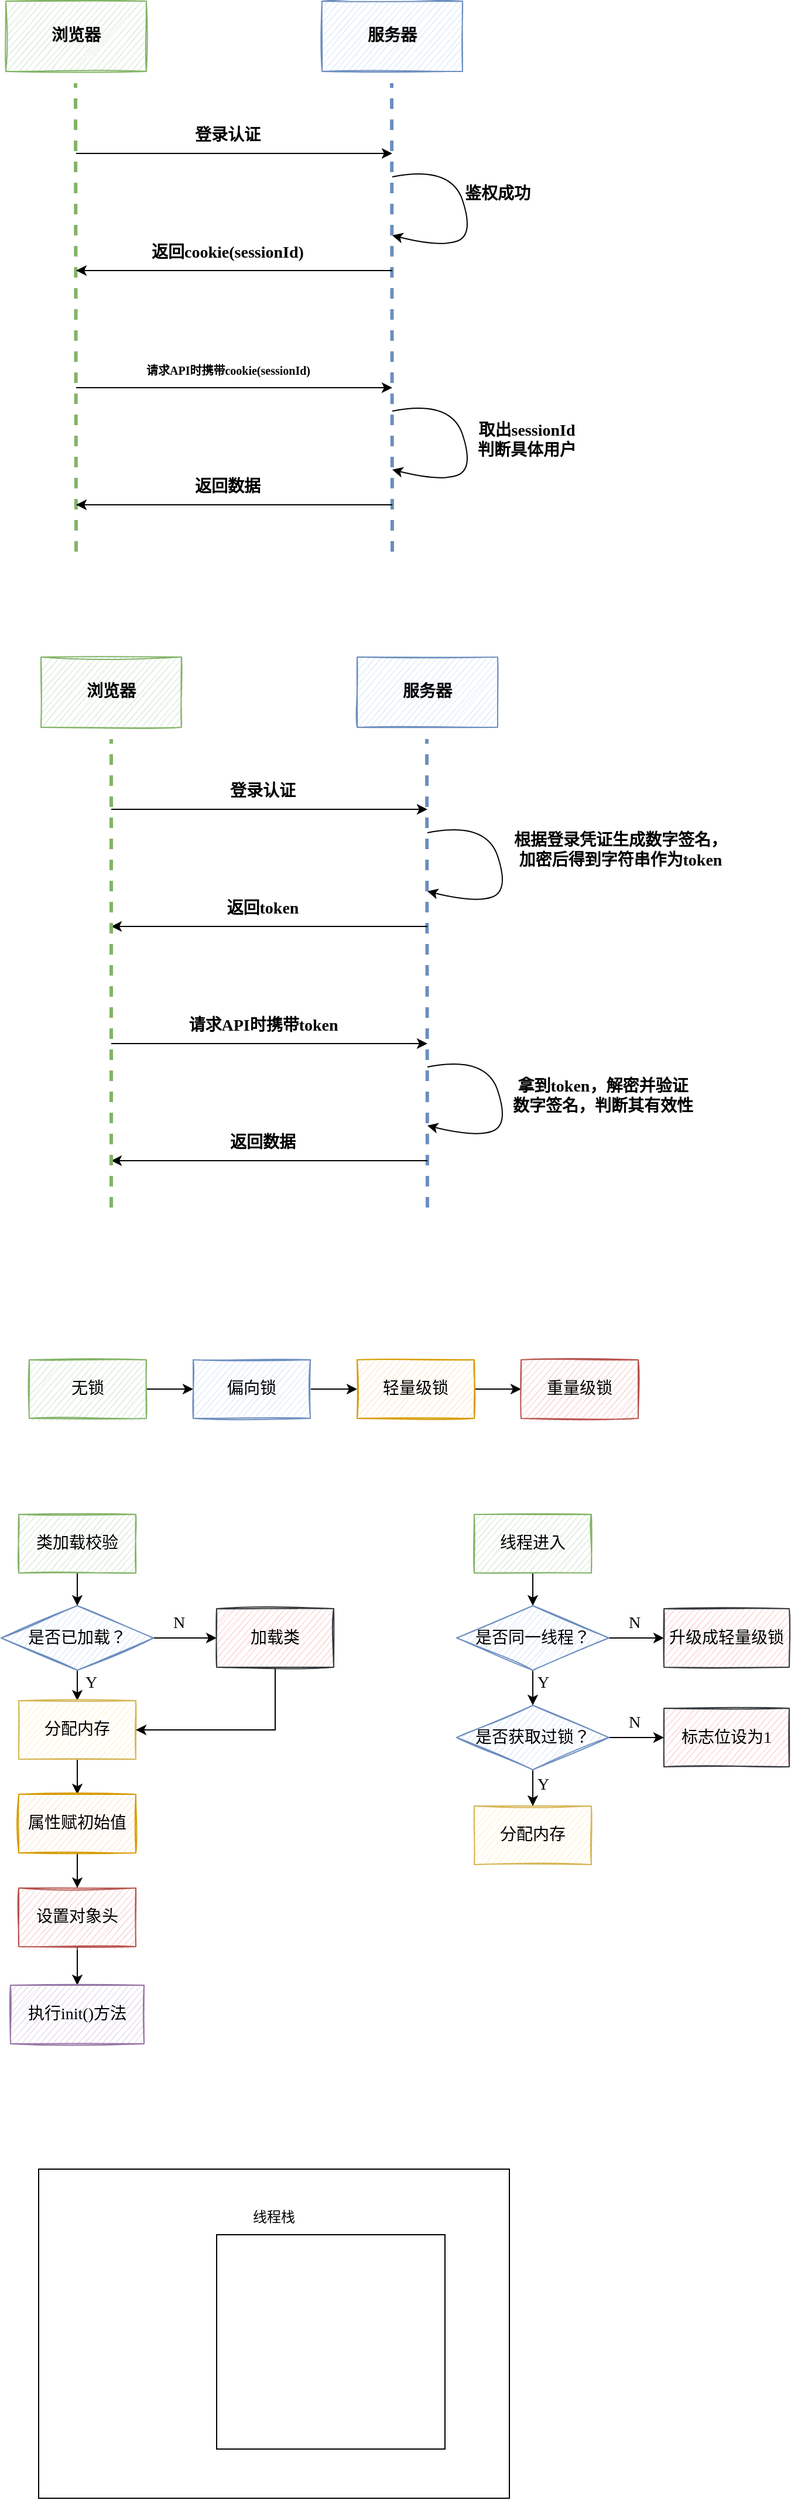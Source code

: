 <mxfile version="18.1.3" type="github">
  <diagram id="XjVkoh3s6qNT3mLwqElE" name="第 1 页">
    <mxGraphModel dx="942" dy="582" grid="0" gridSize="10" guides="1" tooltips="1" connect="1" arrows="1" fold="1" page="1" pageScale="1" pageWidth="827" pageHeight="1169" math="0" shadow="0">
      <root>
        <mxCell id="0" />
        <mxCell id="1" parent="0" />
        <mxCell id="EwMLj1MMuvyPxPRpaQWR-1" value="" style="group;fontStyle=1" parent="1" vertex="1" connectable="0">
          <mxGeometry x="90" y="50" width="500" height="450" as="geometry" />
        </mxCell>
        <mxCell id="jYE5WnwlVPZ0vAVxvm49-1" value="浏览器" style="rounded=0;whiteSpace=wrap;html=1;fontFamily=Lucida Console;fillColor=#d5e8d4;strokeColor=#82b366;sketch=1;fontSize=14;fontStyle=1" parent="EwMLj1MMuvyPxPRpaQWR-1" vertex="1">
          <mxGeometry width="120" height="60" as="geometry" />
        </mxCell>
        <mxCell id="jYE5WnwlVPZ0vAVxvm49-2" value="" style="endArrow=none;html=1;rounded=0;dashed=1;fontFamily=Lucida Console;fillColor=#d5e8d4;strokeColor=#82b366;fontSize=14;fontStyle=1;strokeWidth=3;" parent="EwMLj1MMuvyPxPRpaQWR-1" edge="1">
          <mxGeometry width="50" height="50" relative="1" as="geometry">
            <mxPoint x="60" y="470" as="sourcePoint" />
            <mxPoint x="59.5" y="70" as="targetPoint" />
          </mxGeometry>
        </mxCell>
        <mxCell id="jYE5WnwlVPZ0vAVxvm49-3" value="服务器" style="rounded=0;whiteSpace=wrap;html=1;fontFamily=Lucida Console;fillColor=#dae8fc;strokeColor=#6c8ebf;sketch=1;fontSize=14;fontStyle=1" parent="EwMLj1MMuvyPxPRpaQWR-1" vertex="1">
          <mxGeometry x="270" width="120" height="60" as="geometry" />
        </mxCell>
        <mxCell id="jYE5WnwlVPZ0vAVxvm49-4" value="" style="endArrow=none;html=1;rounded=0;dashed=1;fontFamily=Lucida Console;fillColor=#dae8fc;strokeColor=#6c8ebf;fontSize=14;fontStyle=1;strokeWidth=3;" parent="EwMLj1MMuvyPxPRpaQWR-1" edge="1">
          <mxGeometry width="50" height="50" relative="1" as="geometry">
            <mxPoint x="330" y="470" as="sourcePoint" />
            <mxPoint x="329.5" y="70" as="targetPoint" />
          </mxGeometry>
        </mxCell>
        <mxCell id="jYE5WnwlVPZ0vAVxvm49-5" value="" style="endArrow=classic;html=1;rounded=0;targetPerimeterSpacing=0;startArrow=none;startFill=0;endFill=1;fontFamily=Lucida Console;fontSize=14;fontStyle=1" parent="EwMLj1MMuvyPxPRpaQWR-1" edge="1">
          <mxGeometry width="50" height="50" relative="1" as="geometry">
            <mxPoint x="60" y="130" as="sourcePoint" />
            <mxPoint x="330" y="130" as="targetPoint" />
          </mxGeometry>
        </mxCell>
        <mxCell id="jYE5WnwlVPZ0vAVxvm49-6" value="" style="endArrow=none;html=1;rounded=0;targetPerimeterSpacing=0;startArrow=classic;startFill=1;endFill=0;fontFamily=Lucida Console;fontSize=14;fontStyle=1" parent="EwMLj1MMuvyPxPRpaQWR-1" edge="1">
          <mxGeometry width="50" height="50" relative="1" as="geometry">
            <mxPoint x="60" y="230" as="sourcePoint" />
            <mxPoint x="330" y="230" as="targetPoint" />
          </mxGeometry>
        </mxCell>
        <mxCell id="jYE5WnwlVPZ0vAVxvm49-7" value="" style="endArrow=classic;html=1;rounded=0;targetPerimeterSpacing=0;startArrow=none;startFill=0;endFill=1;fontFamily=Lucida Console;fontSize=14;fontStyle=1" parent="EwMLj1MMuvyPxPRpaQWR-1" edge="1">
          <mxGeometry width="50" height="50" relative="1" as="geometry">
            <mxPoint x="60" y="330" as="sourcePoint" />
            <mxPoint x="330" y="330" as="targetPoint" />
          </mxGeometry>
        </mxCell>
        <mxCell id="jYE5WnwlVPZ0vAVxvm49-8" value="登录认证" style="text;html=1;strokeColor=none;fillColor=none;align=center;verticalAlign=middle;whiteSpace=wrap;rounded=0;fontFamily=Lucida Console;fontSize=14;fontStyle=1" parent="EwMLj1MMuvyPxPRpaQWR-1" vertex="1">
          <mxGeometry x="130" y="100" width="119" height="30" as="geometry" />
        </mxCell>
        <mxCell id="jYE5WnwlVPZ0vAVxvm49-9" value="返回cookie(sessionId)" style="text;html=1;strokeColor=none;fillColor=none;align=center;verticalAlign=middle;whiteSpace=wrap;rounded=0;fontFamily=Lucida Console;fontSize=14;fontStyle=1" parent="EwMLj1MMuvyPxPRpaQWR-1" vertex="1">
          <mxGeometry x="94" y="200" width="191" height="30" as="geometry" />
        </mxCell>
        <mxCell id="jYE5WnwlVPZ0vAVxvm49-10" value="请求API时携带cookie(sessionId)" style="text;html=1;strokeColor=none;fillColor=none;align=center;verticalAlign=middle;whiteSpace=wrap;rounded=0;fontFamily=Lucida Console;fontSize=10;fontStyle=1" parent="EwMLj1MMuvyPxPRpaQWR-1" vertex="1">
          <mxGeometry x="74.5" y="300" width="230" height="30" as="geometry" />
        </mxCell>
        <mxCell id="jYE5WnwlVPZ0vAVxvm49-11" value="" style="curved=1;endArrow=classic;html=1;rounded=0;targetPerimeterSpacing=0;fontFamily=Lucida Console;fontSize=14;fontStyle=1" parent="EwMLj1MMuvyPxPRpaQWR-1" edge="1">
          <mxGeometry width="50" height="50" relative="1" as="geometry">
            <mxPoint x="330" y="150" as="sourcePoint" />
            <mxPoint x="330" y="200" as="targetPoint" />
            <Array as="points">
              <mxPoint x="380" y="140" />
              <mxPoint x="400" y="200" />
              <mxPoint x="370" y="210" />
            </Array>
          </mxGeometry>
        </mxCell>
        <mxCell id="jYE5WnwlVPZ0vAVxvm49-12" value="鉴权成功" style="text;html=1;strokeColor=none;fillColor=none;align=center;verticalAlign=middle;whiteSpace=wrap;rounded=0;fontFamily=Lucida Console;fontSize=14;fontStyle=1" parent="EwMLj1MMuvyPxPRpaQWR-1" vertex="1">
          <mxGeometry x="390" y="150" width="60" height="30" as="geometry" />
        </mxCell>
        <mxCell id="jYE5WnwlVPZ0vAVxvm49-13" value="" style="curved=1;endArrow=classic;html=1;rounded=0;targetPerimeterSpacing=0;fontFamily=Lucida Console;fontSize=14;fontStyle=1" parent="EwMLj1MMuvyPxPRpaQWR-1" edge="1">
          <mxGeometry width="50" height="50" relative="1" as="geometry">
            <mxPoint x="330" y="350" as="sourcePoint" />
            <mxPoint x="330" y="400" as="targetPoint" />
            <Array as="points">
              <mxPoint x="380" y="340" />
              <mxPoint x="400" y="400" />
              <mxPoint x="370" y="410" />
            </Array>
          </mxGeometry>
        </mxCell>
        <mxCell id="jYE5WnwlVPZ0vAVxvm49-14" value="取出sessionId&lt;br style=&quot;font-size: 14px;&quot;&gt;判断具体用户" style="text;html=1;strokeColor=none;fillColor=none;align=center;verticalAlign=middle;whiteSpace=wrap;rounded=0;fontFamily=Lucida Console;fontSize=14;fontStyle=1" parent="EwMLj1MMuvyPxPRpaQWR-1" vertex="1">
          <mxGeometry x="390" y="360" width="110" height="30" as="geometry" />
        </mxCell>
        <mxCell id="dwg1_KrbQBoSWfs_JqFU-19" value="" style="endArrow=none;html=1;rounded=0;targetPerimeterSpacing=0;startArrow=classic;startFill=1;endFill=0;fontFamily=Lucida Console;fontSize=14;fontStyle=1" parent="EwMLj1MMuvyPxPRpaQWR-1" edge="1">
          <mxGeometry width="50" height="50" relative="1" as="geometry">
            <mxPoint x="60" y="430" as="sourcePoint" />
            <mxPoint x="330" y="430" as="targetPoint" />
          </mxGeometry>
        </mxCell>
        <mxCell id="dwg1_KrbQBoSWfs_JqFU-20" value="返回数据" style="text;html=1;strokeColor=none;fillColor=none;align=center;verticalAlign=middle;whiteSpace=wrap;rounded=0;fontFamily=Lucida Console;fontSize=14;fontStyle=1" parent="EwMLj1MMuvyPxPRpaQWR-1" vertex="1">
          <mxGeometry x="94" y="400" width="191" height="30" as="geometry" />
        </mxCell>
        <mxCell id="dwg1_KrbQBoSWfs_JqFU-1" value="" style="group;fontStyle=1;strokeWidth=2;" parent="1" vertex="1" connectable="0">
          <mxGeometry x="120" y="610" width="580" height="450" as="geometry" />
        </mxCell>
        <mxCell id="dwg1_KrbQBoSWfs_JqFU-2" value="浏览器" style="rounded=0;whiteSpace=wrap;html=1;fontFamily=Lucida Console;fillColor=#d5e8d4;strokeColor=#82b366;sketch=1;fontSize=14;fontStyle=1" parent="dwg1_KrbQBoSWfs_JqFU-1" vertex="1">
          <mxGeometry width="120" height="60" as="geometry" />
        </mxCell>
        <mxCell id="dwg1_KrbQBoSWfs_JqFU-4" value="服务器" style="rounded=0;whiteSpace=wrap;html=1;fontFamily=Lucida Console;fillColor=#dae8fc;strokeColor=#6c8ebf;sketch=1;fontSize=14;fontStyle=1" parent="dwg1_KrbQBoSWfs_JqFU-1" vertex="1">
          <mxGeometry x="270" width="120" height="60" as="geometry" />
        </mxCell>
        <mxCell id="dwg1_KrbQBoSWfs_JqFU-5" value="" style="endArrow=none;html=1;rounded=0;dashed=1;fontFamily=Lucida Console;fillColor=#dae8fc;strokeColor=#6c8ebf;fontSize=14;fontStyle=1;strokeWidth=3;" parent="dwg1_KrbQBoSWfs_JqFU-1" edge="1">
          <mxGeometry width="50" height="50" relative="1" as="geometry">
            <mxPoint x="330" y="470" as="sourcePoint" />
            <mxPoint x="329.5" y="70" as="targetPoint" />
          </mxGeometry>
        </mxCell>
        <mxCell id="dwg1_KrbQBoSWfs_JqFU-6" value="" style="endArrow=classic;html=1;rounded=0;targetPerimeterSpacing=0;startArrow=none;startFill=0;endFill=1;fontFamily=Lucida Console;fontSize=14;fontStyle=1" parent="dwg1_KrbQBoSWfs_JqFU-1" edge="1">
          <mxGeometry width="50" height="50" relative="1" as="geometry">
            <mxPoint x="60" y="130" as="sourcePoint" />
            <mxPoint x="330" y="130" as="targetPoint" />
          </mxGeometry>
        </mxCell>
        <mxCell id="dwg1_KrbQBoSWfs_JqFU-7" value="" style="endArrow=none;html=1;rounded=0;targetPerimeterSpacing=0;startArrow=classic;startFill=1;endFill=0;fontFamily=Lucida Console;fontSize=14;fontStyle=1" parent="dwg1_KrbQBoSWfs_JqFU-1" edge="1">
          <mxGeometry width="50" height="50" relative="1" as="geometry">
            <mxPoint x="60" y="230" as="sourcePoint" />
            <mxPoint x="330" y="230" as="targetPoint" />
          </mxGeometry>
        </mxCell>
        <mxCell id="dwg1_KrbQBoSWfs_JqFU-8" value="" style="endArrow=classic;html=1;rounded=0;targetPerimeterSpacing=0;startArrow=none;startFill=0;endFill=1;fontFamily=Lucida Console;fontSize=14;fontStyle=1" parent="dwg1_KrbQBoSWfs_JqFU-1" edge="1">
          <mxGeometry width="50" height="50" relative="1" as="geometry">
            <mxPoint x="60" y="330" as="sourcePoint" />
            <mxPoint x="330" y="330" as="targetPoint" />
          </mxGeometry>
        </mxCell>
        <mxCell id="dwg1_KrbQBoSWfs_JqFU-9" value="登录认证" style="text;html=1;strokeColor=none;fillColor=none;align=center;verticalAlign=middle;whiteSpace=wrap;rounded=0;fontFamily=Lucida Console;fontSize=14;fontStyle=1" parent="dwg1_KrbQBoSWfs_JqFU-1" vertex="1">
          <mxGeometry x="130" y="100" width="119" height="30" as="geometry" />
        </mxCell>
        <mxCell id="dwg1_KrbQBoSWfs_JqFU-10" value="返回token" style="text;html=1;strokeColor=none;fillColor=none;align=center;verticalAlign=middle;whiteSpace=wrap;rounded=0;fontFamily=Lucida Console;fontSize=14;fontStyle=1" parent="dwg1_KrbQBoSWfs_JqFU-1" vertex="1">
          <mxGeometry x="94" y="200" width="191" height="30" as="geometry" />
        </mxCell>
        <mxCell id="dwg1_KrbQBoSWfs_JqFU-11" value="请求API时携带token" style="text;html=1;strokeColor=none;fillColor=none;align=center;verticalAlign=middle;whiteSpace=wrap;rounded=0;fontFamily=Lucida Console;fontSize=14;fontStyle=1" parent="dwg1_KrbQBoSWfs_JqFU-1" vertex="1">
          <mxGeometry x="74.5" y="300" width="230" height="30" as="geometry" />
        </mxCell>
        <mxCell id="dwg1_KrbQBoSWfs_JqFU-12" value="" style="curved=1;endArrow=classic;html=1;rounded=0;targetPerimeterSpacing=0;fontFamily=Lucida Console;fontSize=14;fontStyle=1" parent="dwg1_KrbQBoSWfs_JqFU-1" edge="1">
          <mxGeometry width="50" height="50" relative="1" as="geometry">
            <mxPoint x="330" y="150" as="sourcePoint" />
            <mxPoint x="330" y="200" as="targetPoint" />
            <Array as="points">
              <mxPoint x="380" y="140" />
              <mxPoint x="400" y="200" />
              <mxPoint x="370" y="210" />
            </Array>
          </mxGeometry>
        </mxCell>
        <mxCell id="dwg1_KrbQBoSWfs_JqFU-13" value="根据登录凭证生成数字签名，加密后得到字符串作为token" style="text;html=1;strokeColor=none;fillColor=none;align=center;verticalAlign=middle;whiteSpace=wrap;rounded=0;fontFamily=Lucida Console;fontSize=14;fontStyle=1" parent="dwg1_KrbQBoSWfs_JqFU-1" vertex="1">
          <mxGeometry x="400" y="150" width="190" height="30" as="geometry" />
        </mxCell>
        <mxCell id="dwg1_KrbQBoSWfs_JqFU-14" value="" style="curved=1;endArrow=classic;html=1;rounded=0;targetPerimeterSpacing=0;fontFamily=Lucida Console;fontSize=14;fontStyle=1" parent="dwg1_KrbQBoSWfs_JqFU-1" edge="1">
          <mxGeometry width="50" height="50" relative="1" as="geometry">
            <mxPoint x="330" y="350" as="sourcePoint" />
            <mxPoint x="330" y="400" as="targetPoint" />
            <Array as="points">
              <mxPoint x="380" y="340" />
              <mxPoint x="400" y="400" />
              <mxPoint x="370" y="410" />
            </Array>
          </mxGeometry>
        </mxCell>
        <mxCell id="dwg1_KrbQBoSWfs_JqFU-15" value="拿到token，解密并验证数字签名，判断其有效性" style="text;html=1;strokeColor=none;fillColor=none;align=center;verticalAlign=middle;whiteSpace=wrap;rounded=0;fontFamily=Lucida Console;fontSize=14;fontStyle=1" parent="dwg1_KrbQBoSWfs_JqFU-1" vertex="1">
          <mxGeometry x="400" y="360" width="160" height="30" as="geometry" />
        </mxCell>
        <mxCell id="dwg1_KrbQBoSWfs_JqFU-17" value="" style="endArrow=none;html=1;rounded=0;targetPerimeterSpacing=0;startArrow=classic;startFill=1;endFill=0;fontFamily=Lucida Console;fontSize=14;fontStyle=1" parent="dwg1_KrbQBoSWfs_JqFU-1" edge="1">
          <mxGeometry width="50" height="50" relative="1" as="geometry">
            <mxPoint x="60" y="430" as="sourcePoint" />
            <mxPoint x="330" y="430" as="targetPoint" />
          </mxGeometry>
        </mxCell>
        <mxCell id="dwg1_KrbQBoSWfs_JqFU-18" value="返回数据" style="text;html=1;strokeColor=none;fillColor=none;align=center;verticalAlign=middle;whiteSpace=wrap;rounded=0;fontFamily=Lucida Console;fontSize=14;fontStyle=1" parent="dwg1_KrbQBoSWfs_JqFU-1" vertex="1">
          <mxGeometry x="94" y="400" width="191" height="30" as="geometry" />
        </mxCell>
        <mxCell id="dwg1_KrbQBoSWfs_JqFU-3" value="" style="endArrow=none;html=1;rounded=0;dashed=1;fontFamily=Lucida Console;fillColor=#d5e8d4;strokeColor=#82b366;fontSize=14;fontStyle=1;strokeWidth=3;" parent="1" edge="1">
          <mxGeometry width="50" height="50" relative="1" as="geometry">
            <mxPoint x="180" y="1080" as="sourcePoint" />
            <mxPoint x="180" y="680" as="targetPoint" />
          </mxGeometry>
        </mxCell>
        <mxCell id="j4RgRAAIpv4N41BMO8a8-6" style="edgeStyle=orthogonalEdgeStyle;rounded=0;orthogonalLoop=1;jettySize=auto;html=1;exitX=1;exitY=0.5;exitDx=0;exitDy=0;entryX=0;entryY=0.5;entryDx=0;entryDy=0;fontFamily=Lucida Console;fontSize=14;" parent="1" source="j4RgRAAIpv4N41BMO8a8-1" target="j4RgRAAIpv4N41BMO8a8-2" edge="1">
          <mxGeometry relative="1" as="geometry" />
        </mxCell>
        <mxCell id="j4RgRAAIpv4N41BMO8a8-1" value="无锁" style="rounded=0;whiteSpace=wrap;html=1;fontFamily=Lucida Console;fontSize=14;fillColor=#d5e8d4;strokeColor=#82b366;sketch=1;" parent="1" vertex="1">
          <mxGeometry x="110" y="1210" width="100" height="50" as="geometry" />
        </mxCell>
        <mxCell id="j4RgRAAIpv4N41BMO8a8-7" style="edgeStyle=orthogonalEdgeStyle;rounded=0;orthogonalLoop=1;jettySize=auto;html=1;exitX=1;exitY=0.5;exitDx=0;exitDy=0;fontFamily=Lucida Console;fontSize=14;" parent="1" source="j4RgRAAIpv4N41BMO8a8-2" target="j4RgRAAIpv4N41BMO8a8-3" edge="1">
          <mxGeometry relative="1" as="geometry" />
        </mxCell>
        <mxCell id="j4RgRAAIpv4N41BMO8a8-2" value="偏向锁" style="rounded=0;whiteSpace=wrap;html=1;fontFamily=Lucida Console;fontSize=14;fillColor=#dae8fc;strokeColor=#6c8ebf;sketch=1;" parent="1" vertex="1">
          <mxGeometry x="250" y="1210" width="100" height="50" as="geometry" />
        </mxCell>
        <mxCell id="j4RgRAAIpv4N41BMO8a8-8" style="edgeStyle=orthogonalEdgeStyle;rounded=0;orthogonalLoop=1;jettySize=auto;html=1;exitX=1;exitY=0.5;exitDx=0;exitDy=0;entryX=0;entryY=0.5;entryDx=0;entryDy=0;fontFamily=Lucida Console;fontSize=14;" parent="1" source="j4RgRAAIpv4N41BMO8a8-3" target="j4RgRAAIpv4N41BMO8a8-4" edge="1">
          <mxGeometry relative="1" as="geometry" />
        </mxCell>
        <mxCell id="j4RgRAAIpv4N41BMO8a8-3" value="轻量级锁" style="rounded=0;whiteSpace=wrap;html=1;fontFamily=Lucida Console;fontSize=14;fillColor=#ffe6cc;strokeColor=#d79b00;sketch=1;" parent="1" vertex="1">
          <mxGeometry x="390" y="1210" width="100" height="50" as="geometry" />
        </mxCell>
        <mxCell id="j4RgRAAIpv4N41BMO8a8-4" value="重量级锁" style="rounded=0;whiteSpace=wrap;html=1;fontFamily=Lucida Console;fontSize=14;fillColor=#f8cecc;strokeColor=#b85450;sketch=1;" parent="1" vertex="1">
          <mxGeometry x="530" y="1210" width="100" height="50" as="geometry" />
        </mxCell>
        <mxCell id="j4RgRAAIpv4N41BMO8a8-18" style="edgeStyle=orthogonalEdgeStyle;rounded=0;orthogonalLoop=1;jettySize=auto;html=1;exitX=0.5;exitY=1;exitDx=0;exitDy=0;entryX=0.5;entryY=0;entryDx=0;entryDy=0;fontFamily=Lucida Console;fontSize=14;fontColor=#000000;" parent="1" source="j4RgRAAIpv4N41BMO8a8-10" target="j4RgRAAIpv4N41BMO8a8-11" edge="1">
          <mxGeometry relative="1" as="geometry" />
        </mxCell>
        <mxCell id="j4RgRAAIpv4N41BMO8a8-10" value="类加载校验" style="rounded=0;whiteSpace=wrap;html=1;sketch=1;fontFamily=Lucida Console;fontSize=14;fontStyle=0;fillColor=#d5e8d4;strokeColor=#82b366;" parent="1" vertex="1">
          <mxGeometry x="101" y="1342" width="100" height="50" as="geometry" />
        </mxCell>
        <mxCell id="j4RgRAAIpv4N41BMO8a8-19" style="edgeStyle=orthogonalEdgeStyle;rounded=0;orthogonalLoop=1;jettySize=auto;html=1;exitX=0.5;exitY=1;exitDx=0;exitDy=0;entryX=0.5;entryY=0;entryDx=0;entryDy=0;fontFamily=Lucida Console;fontSize=14;fontColor=#000000;" parent="1" source="j4RgRAAIpv4N41BMO8a8-11" target="j4RgRAAIpv4N41BMO8a8-12" edge="1">
          <mxGeometry relative="1" as="geometry" />
        </mxCell>
        <mxCell id="j4RgRAAIpv4N41BMO8a8-23" style="edgeStyle=orthogonalEdgeStyle;rounded=0;orthogonalLoop=1;jettySize=auto;html=1;exitX=1;exitY=0.5;exitDx=0;exitDy=0;entryX=0;entryY=0.5;entryDx=0;entryDy=0;fontFamily=Lucida Console;fontSize=14;fontColor=#000000;" parent="1" source="j4RgRAAIpv4N41BMO8a8-11" target="j4RgRAAIpv4N41BMO8a8-17" edge="1">
          <mxGeometry relative="1" as="geometry" />
        </mxCell>
        <mxCell id="j4RgRAAIpv4N41BMO8a8-11" value="是否已加载？" style="rhombus;whiteSpace=wrap;html=1;sketch=1;fontFamily=Lucida Console;fontSize=14;fillColor=#dae8fc;strokeColor=#6c8ebf;" parent="1" vertex="1">
          <mxGeometry x="86" y="1420" width="130" height="55" as="geometry" />
        </mxCell>
        <mxCell id="j4RgRAAIpv4N41BMO8a8-20" style="edgeStyle=orthogonalEdgeStyle;rounded=0;orthogonalLoop=1;jettySize=auto;html=1;exitX=0.5;exitY=1;exitDx=0;exitDy=0;entryX=0.5;entryY=0;entryDx=0;entryDy=0;fontFamily=Lucida Console;fontSize=14;fontColor=#000000;" parent="1" source="j4RgRAAIpv4N41BMO8a8-12" target="j4RgRAAIpv4N41BMO8a8-13" edge="1">
          <mxGeometry relative="1" as="geometry" />
        </mxCell>
        <mxCell id="j4RgRAAIpv4N41BMO8a8-12" value="分配内存" style="rounded=0;whiteSpace=wrap;html=1;sketch=1;fontFamily=Lucida Console;fontSize=14;fillColor=#fff2cc;strokeColor=#d6b656;" parent="1" vertex="1">
          <mxGeometry x="101" y="1501" width="100" height="50" as="geometry" />
        </mxCell>
        <mxCell id="j4RgRAAIpv4N41BMO8a8-21" style="edgeStyle=orthogonalEdgeStyle;rounded=0;orthogonalLoop=1;jettySize=auto;html=1;exitX=0.5;exitY=1;exitDx=0;exitDy=0;entryX=0.5;entryY=0;entryDx=0;entryDy=0;fontFamily=Lucida Console;fontSize=14;fontColor=#000000;" parent="1" source="j4RgRAAIpv4N41BMO8a8-13" target="j4RgRAAIpv4N41BMO8a8-14" edge="1">
          <mxGeometry relative="1" as="geometry" />
        </mxCell>
        <mxCell id="j4RgRAAIpv4N41BMO8a8-13" value="属性赋初始值" style="rounded=0;whiteSpace=wrap;html=1;sketch=1;fontFamily=Lucida Console;fontSize=14;fillColor=#ffe6cc;strokeColor=#d79b00;" parent="1" vertex="1">
          <mxGeometry x="101" y="1581" width="100" height="50" as="geometry" />
        </mxCell>
        <mxCell id="j4RgRAAIpv4N41BMO8a8-22" style="edgeStyle=orthogonalEdgeStyle;rounded=0;orthogonalLoop=1;jettySize=auto;html=1;exitX=0.5;exitY=1;exitDx=0;exitDy=0;fontFamily=Lucida Console;fontSize=14;fontColor=#000000;entryX=0.5;entryY=0;entryDx=0;entryDy=0;" parent="1" source="j4RgRAAIpv4N41BMO8a8-14" target="j4RgRAAIpv4N41BMO8a8-15" edge="1">
          <mxGeometry relative="1" as="geometry">
            <mxPoint x="151" y="1734.429" as="targetPoint" />
          </mxGeometry>
        </mxCell>
        <mxCell id="j4RgRAAIpv4N41BMO8a8-14" value="设置对象头" style="rounded=0;whiteSpace=wrap;html=1;sketch=1;fontFamily=Lucida Console;fontSize=14;fillColor=#f8cecc;strokeColor=#b85450;" parent="1" vertex="1">
          <mxGeometry x="101" y="1661" width="100" height="50" as="geometry" />
        </mxCell>
        <mxCell id="j4RgRAAIpv4N41BMO8a8-15" value="执行init()方法" style="rounded=0;whiteSpace=wrap;html=1;sketch=1;fontFamily=Lucida Console;fontSize=14;fillColor=#e1d5e7;strokeColor=#9673a6;" parent="1" vertex="1">
          <mxGeometry x="94" y="1744" width="114" height="50" as="geometry" />
        </mxCell>
        <mxCell id="j4RgRAAIpv4N41BMO8a8-24" style="edgeStyle=orthogonalEdgeStyle;rounded=0;orthogonalLoop=1;jettySize=auto;html=1;exitX=0.5;exitY=1;exitDx=0;exitDy=0;entryX=1;entryY=0.5;entryDx=0;entryDy=0;fontFamily=Lucida Console;fontSize=14;fontColor=#000000;" parent="1" source="j4RgRAAIpv4N41BMO8a8-17" target="j4RgRAAIpv4N41BMO8a8-12" edge="1">
          <mxGeometry relative="1" as="geometry" />
        </mxCell>
        <mxCell id="j4RgRAAIpv4N41BMO8a8-17" value="加载类" style="rounded=0;whiteSpace=wrap;html=1;sketch=1;fontFamily=Lucida Console;fontSize=14;fontStyle=0;fillColor=#ffcccc;strokeColor=#36393d;" parent="1" vertex="1">
          <mxGeometry x="270" y="1422.5" width="100" height="50" as="geometry" />
        </mxCell>
        <mxCell id="j4RgRAAIpv4N41BMO8a8-26" value="Y" style="text;html=1;strokeColor=none;fillColor=none;align=center;verticalAlign=middle;whiteSpace=wrap;rounded=0;sketch=1;fontFamily=Lucida Console;fontSize=14;fontColor=#000000;" parent="1" vertex="1">
          <mxGeometry x="133" y="1471" width="60" height="30" as="geometry" />
        </mxCell>
        <mxCell id="j4RgRAAIpv4N41BMO8a8-27" value="N" style="text;html=1;strokeColor=none;fillColor=none;align=center;verticalAlign=middle;whiteSpace=wrap;rounded=0;sketch=1;fontFamily=Lucida Console;fontSize=14;fontColor=#000000;" parent="1" vertex="1">
          <mxGeometry x="208" y="1420" width="60" height="30" as="geometry" />
        </mxCell>
        <mxCell id="j4RgRAAIpv4N41BMO8a8-28" style="edgeStyle=orthogonalEdgeStyle;rounded=0;orthogonalLoop=1;jettySize=auto;html=1;exitX=0.5;exitY=1;exitDx=0;exitDy=0;entryX=0.5;entryY=0;entryDx=0;entryDy=0;fontFamily=Lucida Console;fontSize=14;fontColor=#000000;" parent="1" source="j4RgRAAIpv4N41BMO8a8-29" target="j4RgRAAIpv4N41BMO8a8-32" edge="1">
          <mxGeometry relative="1" as="geometry" />
        </mxCell>
        <mxCell id="j4RgRAAIpv4N41BMO8a8-29" value="线程进入" style="rounded=0;whiteSpace=wrap;html=1;sketch=1;fontFamily=Lucida Console;fontSize=14;fontStyle=0;fillColor=#d5e8d4;strokeColor=#82b366;" parent="1" vertex="1">
          <mxGeometry x="490" y="1342" width="100" height="50" as="geometry" />
        </mxCell>
        <mxCell id="j4RgRAAIpv4N41BMO8a8-31" style="edgeStyle=orthogonalEdgeStyle;rounded=0;orthogonalLoop=1;jettySize=auto;html=1;exitX=1;exitY=0.5;exitDx=0;exitDy=0;entryX=0;entryY=0.5;entryDx=0;entryDy=0;fontFamily=Lucida Console;fontSize=14;fontColor=#000000;" parent="1" source="j4RgRAAIpv4N41BMO8a8-32" target="j4RgRAAIpv4N41BMO8a8-41" edge="1">
          <mxGeometry relative="1" as="geometry" />
        </mxCell>
        <mxCell id="j4RgRAAIpv4N41BMO8a8-48" style="edgeStyle=orthogonalEdgeStyle;rounded=0;orthogonalLoop=1;jettySize=auto;html=1;entryX=0.5;entryY=0;entryDx=0;entryDy=0;fontFamily=Lucida Console;fontSize=14;fontColor=#000000;" parent="1" source="j4RgRAAIpv4N41BMO8a8-32" target="j4RgRAAIpv4N41BMO8a8-44" edge="1">
          <mxGeometry relative="1" as="geometry" />
        </mxCell>
        <mxCell id="j4RgRAAIpv4N41BMO8a8-32" value="是否同一线程？" style="rhombus;whiteSpace=wrap;html=1;sketch=1;fontFamily=Lucida Console;fontSize=14;fillColor=#dae8fc;strokeColor=#6c8ebf;" parent="1" vertex="1">
          <mxGeometry x="475" y="1420" width="130" height="55" as="geometry" />
        </mxCell>
        <mxCell id="j4RgRAAIpv4N41BMO8a8-34" value="分配内存" style="rounded=0;whiteSpace=wrap;html=1;sketch=1;fontFamily=Lucida Console;fontSize=14;fillColor=#fff2cc;strokeColor=#d6b656;" parent="1" vertex="1">
          <mxGeometry x="490" y="1591" width="100" height="50" as="geometry" />
        </mxCell>
        <mxCell id="j4RgRAAIpv4N41BMO8a8-41" value="升级成轻量级锁" style="rounded=0;whiteSpace=wrap;html=1;sketch=1;fontFamily=Lucida Console;fontSize=14;fontStyle=0;fillColor=#ffcccc;strokeColor=#36393d;" parent="1" vertex="1">
          <mxGeometry x="652" y="1422.5" width="107" height="50" as="geometry" />
        </mxCell>
        <mxCell id="j4RgRAAIpv4N41BMO8a8-42" value="Y" style="text;html=1;strokeColor=none;fillColor=none;align=center;verticalAlign=middle;whiteSpace=wrap;rounded=0;sketch=1;fontFamily=Lucida Console;fontSize=14;fontColor=#000000;" parent="1" vertex="1">
          <mxGeometry x="519" y="1471" width="60" height="30" as="geometry" />
        </mxCell>
        <mxCell id="j4RgRAAIpv4N41BMO8a8-43" value="N" style="text;html=1;strokeColor=none;fillColor=none;align=center;verticalAlign=middle;whiteSpace=wrap;rounded=0;sketch=1;fontFamily=Lucida Console;fontSize=14;fontColor=#000000;" parent="1" vertex="1">
          <mxGeometry x="597" y="1420" width="60" height="30" as="geometry" />
        </mxCell>
        <mxCell id="j4RgRAAIpv4N41BMO8a8-50" style="edgeStyle=orthogonalEdgeStyle;rounded=0;orthogonalLoop=1;jettySize=auto;html=1;exitX=0.5;exitY=1;exitDx=0;exitDy=0;entryX=0.5;entryY=0;entryDx=0;entryDy=0;fontFamily=Lucida Console;fontSize=14;fontColor=#000000;" parent="1" source="j4RgRAAIpv4N41BMO8a8-44" target="j4RgRAAIpv4N41BMO8a8-34" edge="1">
          <mxGeometry relative="1" as="geometry" />
        </mxCell>
        <mxCell id="j4RgRAAIpv4N41BMO8a8-52" style="edgeStyle=orthogonalEdgeStyle;rounded=0;orthogonalLoop=1;jettySize=auto;html=1;exitX=1;exitY=0.5;exitDx=0;exitDy=0;entryX=0;entryY=0.5;entryDx=0;entryDy=0;fontFamily=Lucida Console;fontSize=14;fontColor=#000000;" parent="1" source="j4RgRAAIpv4N41BMO8a8-44" target="j4RgRAAIpv4N41BMO8a8-46" edge="1">
          <mxGeometry relative="1" as="geometry" />
        </mxCell>
        <mxCell id="j4RgRAAIpv4N41BMO8a8-44" value="是否获取过锁？" style="rhombus;whiteSpace=wrap;html=1;sketch=1;fontFamily=Lucida Console;fontSize=14;fillColor=#dae8fc;strokeColor=#6c8ebf;" parent="1" vertex="1">
          <mxGeometry x="475" y="1505" width="130" height="55" as="geometry" />
        </mxCell>
        <mxCell id="j4RgRAAIpv4N41BMO8a8-46" value="标志位设为1" style="rounded=0;whiteSpace=wrap;html=1;sketch=1;fontFamily=Lucida Console;fontSize=14;fontStyle=0;fillColor=#ffcccc;strokeColor=#36393d;" parent="1" vertex="1">
          <mxGeometry x="652" y="1507.5" width="107" height="50" as="geometry" />
        </mxCell>
        <mxCell id="j4RgRAAIpv4N41BMO8a8-51" value="Y" style="text;html=1;strokeColor=none;fillColor=none;align=center;verticalAlign=middle;whiteSpace=wrap;rounded=0;sketch=1;fontFamily=Lucida Console;fontSize=14;fontColor=#000000;" parent="1" vertex="1">
          <mxGeometry x="519" y="1557.5" width="60" height="30" as="geometry" />
        </mxCell>
        <mxCell id="j4RgRAAIpv4N41BMO8a8-53" value="N" style="text;html=1;strokeColor=none;fillColor=none;align=center;verticalAlign=middle;whiteSpace=wrap;rounded=0;sketch=1;fontFamily=Lucida Console;fontSize=14;fontColor=#000000;" parent="1" vertex="1">
          <mxGeometry x="597" y="1505" width="60" height="30" as="geometry" />
        </mxCell>
        <mxCell id="Ydxw--3r8pnDjbfjs-fC-1" value="线程栈&lt;br&gt;&lt;br&gt;&lt;br&gt;&lt;br&gt;&lt;br&gt;&lt;br&gt;&lt;br&gt;&lt;br&gt;&lt;br&gt;&lt;br&gt;&lt;br&gt;&lt;br&gt;&lt;br&gt;&lt;br&gt;&lt;br&gt;" style="rounded=0;whiteSpace=wrap;html=1;" vertex="1" parent="1">
          <mxGeometry x="118" y="1901" width="402" height="281" as="geometry" />
        </mxCell>
        <mxCell id="Ydxw--3r8pnDjbfjs-fC-2" value="" style="rounded=0;whiteSpace=wrap;html=1;" vertex="1" parent="1">
          <mxGeometry x="270" y="1957" width="195" height="183" as="geometry" />
        </mxCell>
      </root>
    </mxGraphModel>
  </diagram>
</mxfile>
